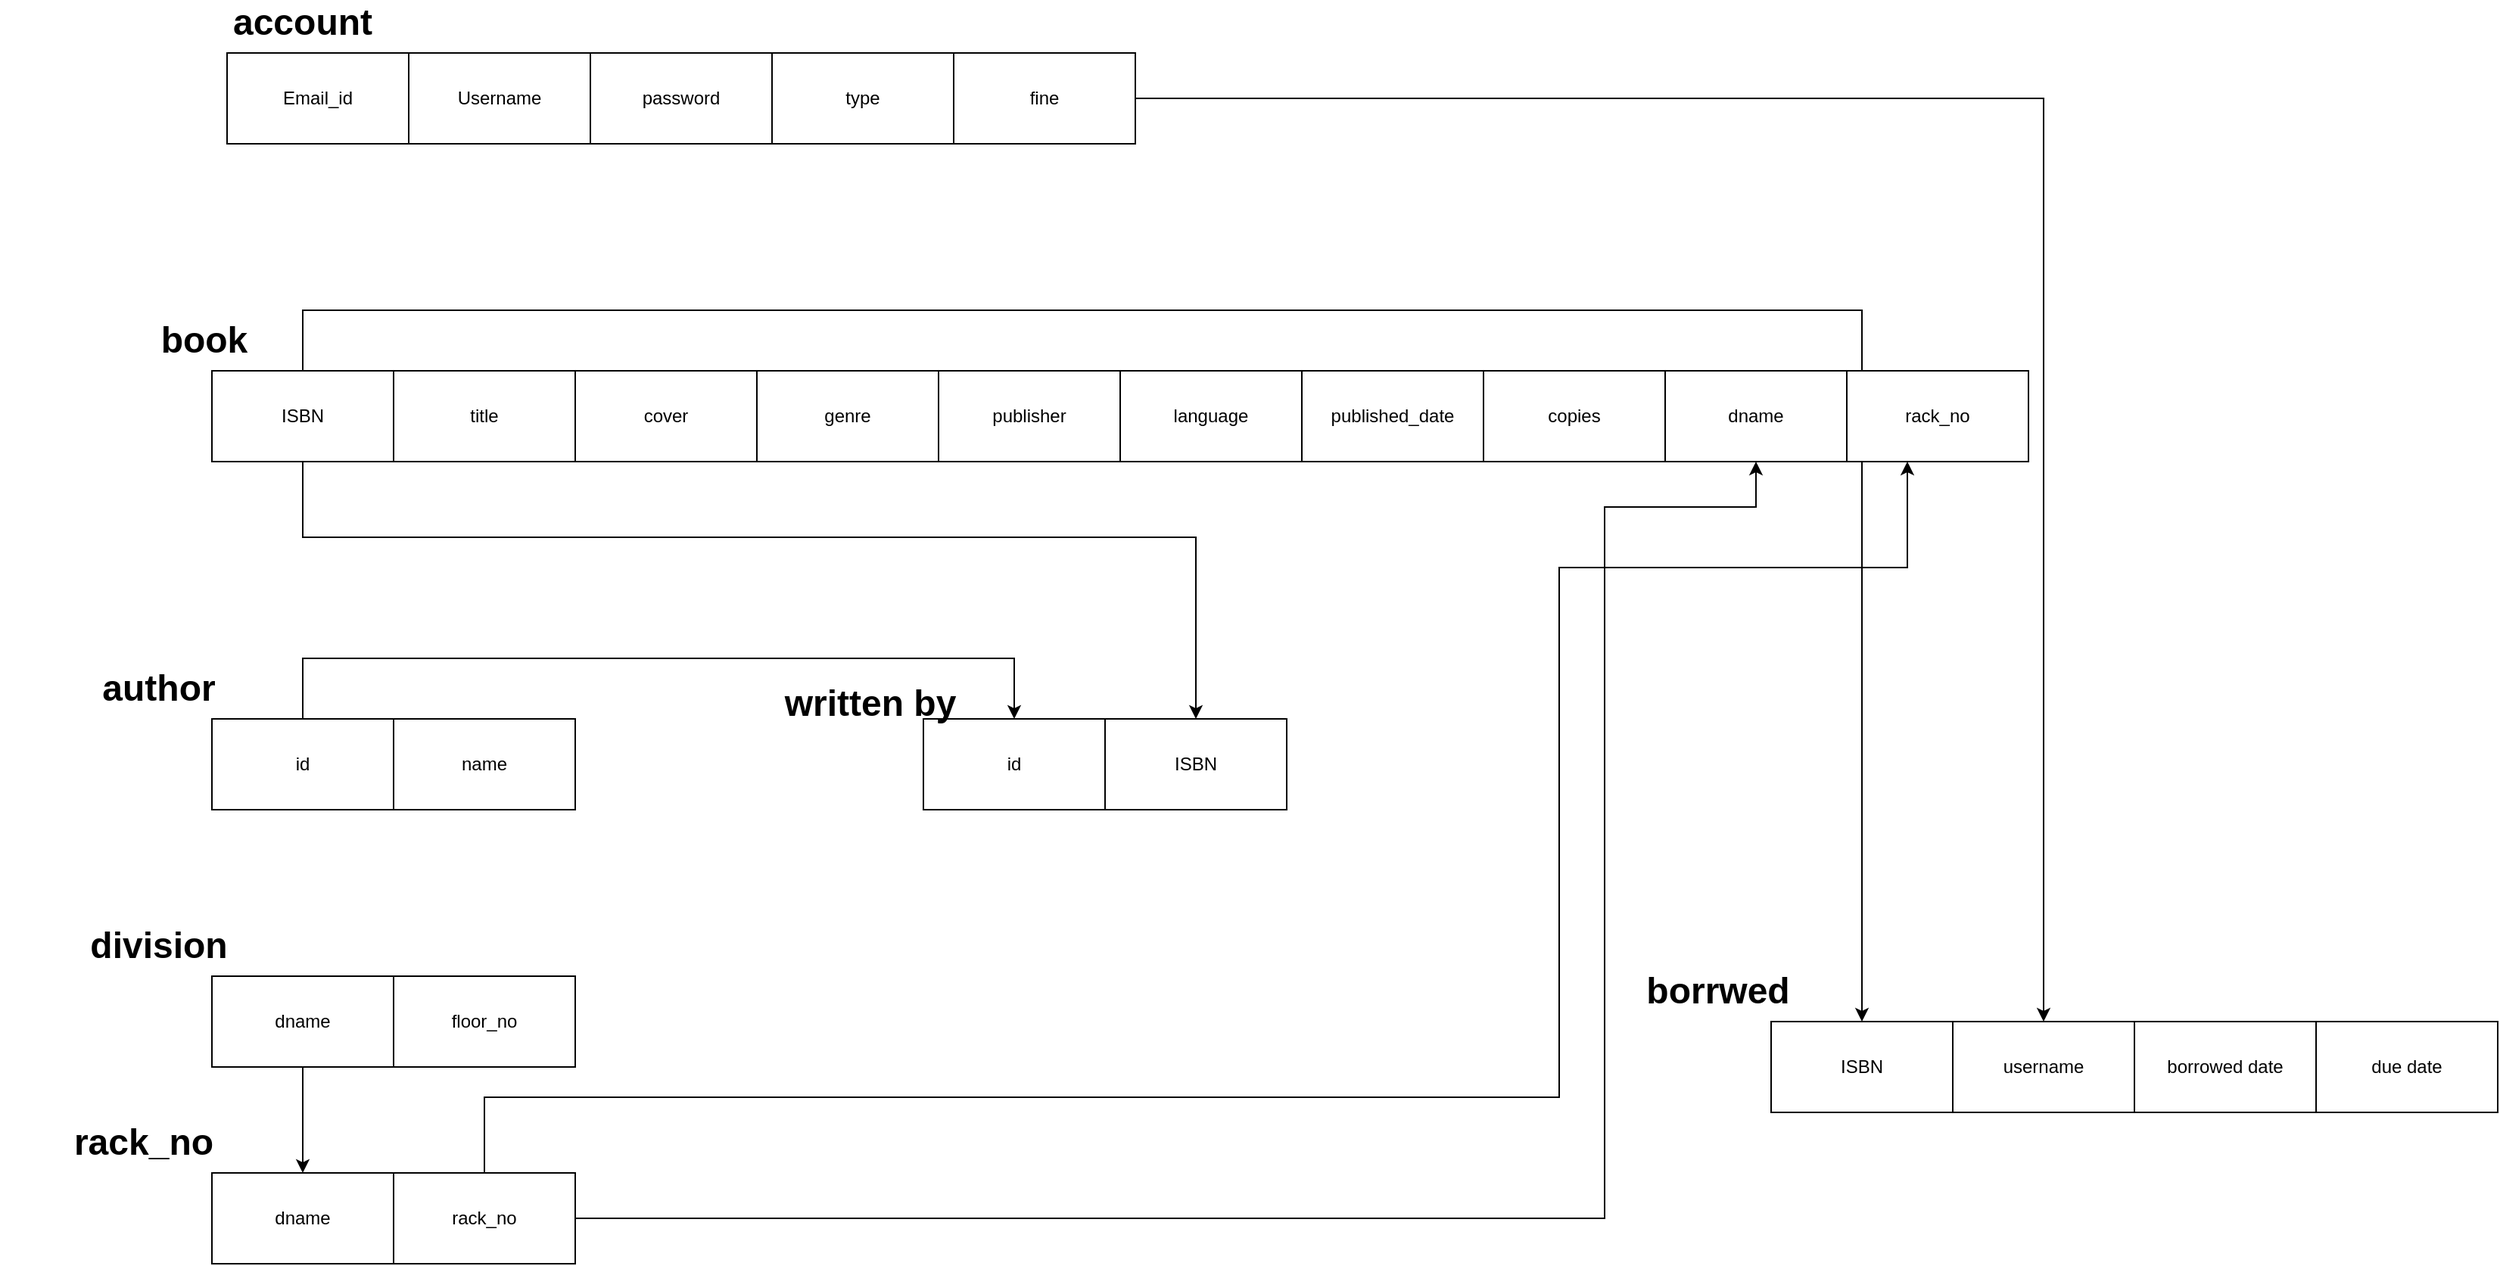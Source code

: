 <mxfile version="14.4.2" type="github">
  <diagram id="1VPJ3Hd9lF6UjsSATq8r" name="Page-1">
    <mxGraphModel dx="2300" dy="661" grid="1" gridSize="10" guides="1" tooltips="1" connect="1" arrows="1" fold="1" page="1" pageScale="1" pageWidth="850" pageHeight="1100" math="0" shadow="0">
      <root>
        <mxCell id="0" />
        <mxCell id="1" parent="0" />
        <mxCell id="znPlxjw7haN4OXwRD-w--1" value="Email_id" style="rounded=0;whiteSpace=wrap;html=1;" vertex="1" parent="1">
          <mxGeometry x="130" y="300" width="120" height="60" as="geometry" />
        </mxCell>
        <mxCell id="znPlxjw7haN4OXwRD-w--44" style="edgeStyle=orthogonalEdgeStyle;rounded=0;orthogonalLoop=1;jettySize=auto;html=1;entryX=0.5;entryY=0;entryDx=0;entryDy=0;" edge="1" parent="1" source="znPlxjw7haN4OXwRD-w--2" target="znPlxjw7haN4OXwRD-w--40">
          <mxGeometry relative="1" as="geometry" />
        </mxCell>
        <mxCell id="znPlxjw7haN4OXwRD-w--2" value="Username" style="rounded=0;whiteSpace=wrap;html=1;" vertex="1" parent="1">
          <mxGeometry x="250" y="300" width="120" height="60" as="geometry" />
        </mxCell>
        <mxCell id="znPlxjw7haN4OXwRD-w--3" value="password" style="rounded=0;whiteSpace=wrap;html=1;" vertex="1" parent="1">
          <mxGeometry x="370" y="300" width="120" height="60" as="geometry" />
        </mxCell>
        <mxCell id="znPlxjw7haN4OXwRD-w--35" style="edgeStyle=orthogonalEdgeStyle;rounded=0;orthogonalLoop=1;jettySize=auto;html=1;entryX=0.5;entryY=0;entryDx=0;entryDy=0;" edge="1" parent="1" source="znPlxjw7haN4OXwRD-w--13" target="znPlxjw7haN4OXwRD-w--33">
          <mxGeometry relative="1" as="geometry">
            <Array as="points">
              <mxPoint x="180" y="620" />
              <mxPoint x="770" y="620" />
            </Array>
          </mxGeometry>
        </mxCell>
        <mxCell id="znPlxjw7haN4OXwRD-w--43" style="edgeStyle=orthogonalEdgeStyle;rounded=0;orthogonalLoop=1;jettySize=auto;html=1;entryX=0.5;entryY=0;entryDx=0;entryDy=0;" edge="1" parent="1" source="znPlxjw7haN4OXwRD-w--13" target="znPlxjw7haN4OXwRD-w--39">
          <mxGeometry relative="1" as="geometry">
            <Array as="points">
              <mxPoint x="180" y="470" />
              <mxPoint x="1210" y="470" />
            </Array>
          </mxGeometry>
        </mxCell>
        <mxCell id="znPlxjw7haN4OXwRD-w--13" value="ISBN" style="rounded=0;whiteSpace=wrap;html=1;" vertex="1" parent="1">
          <mxGeometry x="120" y="510" width="120" height="60" as="geometry" />
        </mxCell>
        <mxCell id="znPlxjw7haN4OXwRD-w--14" value="title" style="rounded=0;whiteSpace=wrap;html=1;" vertex="1" parent="1">
          <mxGeometry x="240" y="510" width="120" height="60" as="geometry" />
        </mxCell>
        <mxCell id="znPlxjw7haN4OXwRD-w--15" value="cover" style="rounded=0;whiteSpace=wrap;html=1;" vertex="1" parent="1">
          <mxGeometry x="360" y="510" width="120" height="60" as="geometry" />
        </mxCell>
        <mxCell id="znPlxjw7haN4OXwRD-w--16" value="genre" style="rounded=0;whiteSpace=wrap;html=1;" vertex="1" parent="1">
          <mxGeometry x="480" y="510" width="120" height="60" as="geometry" />
        </mxCell>
        <mxCell id="znPlxjw7haN4OXwRD-w--17" value="publisher" style="rounded=0;whiteSpace=wrap;html=1;" vertex="1" parent="1">
          <mxGeometry x="600" y="510" width="120" height="60" as="geometry" />
        </mxCell>
        <mxCell id="znPlxjw7haN4OXwRD-w--18" value="language" style="rounded=0;whiteSpace=wrap;html=1;" vertex="1" parent="1">
          <mxGeometry x="720" y="510" width="120" height="60" as="geometry" />
        </mxCell>
        <mxCell id="znPlxjw7haN4OXwRD-w--19" value="published_date" style="rounded=0;whiteSpace=wrap;html=1;" vertex="1" parent="1">
          <mxGeometry x="840" y="510" width="120" height="60" as="geometry" />
        </mxCell>
        <mxCell id="znPlxjw7haN4OXwRD-w--20" value="copies" style="rounded=0;whiteSpace=wrap;html=1;" vertex="1" parent="1">
          <mxGeometry x="960" y="510" width="120" height="60" as="geometry" />
        </mxCell>
        <mxCell id="znPlxjw7haN4OXwRD-w--36" style="edgeStyle=orthogonalEdgeStyle;rounded=0;orthogonalLoop=1;jettySize=auto;html=1;entryX=0.5;entryY=0;entryDx=0;entryDy=0;" edge="1" parent="1" source="znPlxjw7haN4OXwRD-w--22" target="znPlxjw7haN4OXwRD-w--32">
          <mxGeometry relative="1" as="geometry">
            <Array as="points">
              <mxPoint x="180" y="700" />
              <mxPoint x="650" y="700" />
            </Array>
          </mxGeometry>
        </mxCell>
        <mxCell id="znPlxjw7haN4OXwRD-w--22" value="id" style="rounded=0;whiteSpace=wrap;html=1;" vertex="1" parent="1">
          <mxGeometry x="120" y="740" width="120" height="60" as="geometry" />
        </mxCell>
        <mxCell id="znPlxjw7haN4OXwRD-w--23" value="name" style="rounded=0;whiteSpace=wrap;html=1;" vertex="1" parent="1">
          <mxGeometry x="240" y="740" width="120" height="60" as="geometry" />
        </mxCell>
        <mxCell id="znPlxjw7haN4OXwRD-w--31" style="edgeStyle=orthogonalEdgeStyle;rounded=0;orthogonalLoop=1;jettySize=auto;html=1;entryX=0.5;entryY=0;entryDx=0;entryDy=0;" edge="1" parent="1" source="znPlxjw7haN4OXwRD-w--24" target="znPlxjw7haN4OXwRD-w--28">
          <mxGeometry relative="1" as="geometry" />
        </mxCell>
        <mxCell id="znPlxjw7haN4OXwRD-w--24" value="dname" style="rounded=0;whiteSpace=wrap;html=1;" vertex="1" parent="1">
          <mxGeometry x="120" y="910" width="120" height="60" as="geometry" />
        </mxCell>
        <mxCell id="znPlxjw7haN4OXwRD-w--25" value="floor_no" style="rounded=0;whiteSpace=wrap;html=1;" vertex="1" parent="1">
          <mxGeometry x="240" y="910" width="120" height="60" as="geometry" />
        </mxCell>
        <mxCell id="znPlxjw7haN4OXwRD-w--26" value="type" style="rounded=0;whiteSpace=wrap;html=1;" vertex="1" parent="1">
          <mxGeometry x="490" y="300" width="120" height="60" as="geometry" />
        </mxCell>
        <mxCell id="znPlxjw7haN4OXwRD-w--27" value="fine" style="rounded=0;whiteSpace=wrap;html=1;" vertex="1" parent="1">
          <mxGeometry x="610" y="300" width="120" height="60" as="geometry" />
        </mxCell>
        <mxCell id="znPlxjw7haN4OXwRD-w--55" style="edgeStyle=orthogonalEdgeStyle;rounded=0;orthogonalLoop=1;jettySize=auto;html=1;" edge="1" parent="1" source="znPlxjw7haN4OXwRD-w--28" target="znPlxjw7haN4OXwRD-w--37">
          <mxGeometry relative="1" as="geometry">
            <Array as="points">
              <mxPoint x="1040" y="1070" />
              <mxPoint x="1040" y="600" />
              <mxPoint x="1140" y="600" />
            </Array>
          </mxGeometry>
        </mxCell>
        <mxCell id="znPlxjw7haN4OXwRD-w--28" value="dname" style="rounded=0;whiteSpace=wrap;html=1;" vertex="1" parent="1">
          <mxGeometry x="120" y="1040" width="120" height="60" as="geometry" />
        </mxCell>
        <mxCell id="znPlxjw7haN4OXwRD-w--54" style="edgeStyle=orthogonalEdgeStyle;rounded=0;orthogonalLoop=1;jettySize=auto;html=1;" edge="1" parent="1" source="znPlxjw7haN4OXwRD-w--29">
          <mxGeometry relative="1" as="geometry">
            <mxPoint x="1240" y="570" as="targetPoint" />
            <Array as="points">
              <mxPoint x="300" y="990" />
              <mxPoint x="1010" y="990" />
              <mxPoint x="1010" y="640" />
              <mxPoint x="1240" y="640" />
            </Array>
          </mxGeometry>
        </mxCell>
        <mxCell id="znPlxjw7haN4OXwRD-w--29" value="rack_no" style="rounded=0;whiteSpace=wrap;html=1;" vertex="1" parent="1">
          <mxGeometry x="240" y="1040" width="120" height="60" as="geometry" />
        </mxCell>
        <mxCell id="znPlxjw7haN4OXwRD-w--32" value="id" style="rounded=0;whiteSpace=wrap;html=1;" vertex="1" parent="1">
          <mxGeometry x="590" y="740" width="120" height="60" as="geometry" />
        </mxCell>
        <mxCell id="znPlxjw7haN4OXwRD-w--33" value="ISBN" style="rounded=0;whiteSpace=wrap;html=1;" vertex="1" parent="1">
          <mxGeometry x="710" y="740" width="120" height="60" as="geometry" />
        </mxCell>
        <mxCell id="znPlxjw7haN4OXwRD-w--37" value="dname" style="rounded=0;whiteSpace=wrap;html=1;" vertex="1" parent="1">
          <mxGeometry x="1080" y="510" width="120" height="60" as="geometry" />
        </mxCell>
        <mxCell id="znPlxjw7haN4OXwRD-w--39" value="ISBN" style="rounded=0;whiteSpace=wrap;html=1;" vertex="1" parent="1">
          <mxGeometry x="1150" y="940" width="120" height="60" as="geometry" />
        </mxCell>
        <mxCell id="znPlxjw7haN4OXwRD-w--40" value="username" style="rounded=0;whiteSpace=wrap;html=1;" vertex="1" parent="1">
          <mxGeometry x="1270" y="940" width="120" height="60" as="geometry" />
        </mxCell>
        <mxCell id="znPlxjw7haN4OXwRD-w--41" value="borrowed date" style="rounded=0;whiteSpace=wrap;html=1;" vertex="1" parent="1">
          <mxGeometry x="1390" y="940" width="120" height="60" as="geometry" />
        </mxCell>
        <mxCell id="znPlxjw7haN4OXwRD-w--42" value="due date" style="rounded=0;whiteSpace=wrap;html=1;" vertex="1" parent="1">
          <mxGeometry x="1510" y="940" width="120" height="60" as="geometry" />
        </mxCell>
        <mxCell id="znPlxjw7haN4OXwRD-w--47" value="&lt;b&gt;&lt;font style=&quot;font-size: 24px&quot;&gt;account&lt;/font&gt;&lt;/b&gt;" style="text;html=1;strokeColor=none;fillColor=none;align=center;verticalAlign=middle;whiteSpace=wrap;rounded=0;" vertex="1" parent="1">
          <mxGeometry x="85" y="270" width="190" height="20" as="geometry" />
        </mxCell>
        <mxCell id="znPlxjw7haN4OXwRD-w--48" value="&lt;b&gt;&lt;font style=&quot;font-size: 24px&quot;&gt;book&lt;/font&gt;&lt;/b&gt;" style="text;html=1;strokeColor=none;fillColor=none;align=center;verticalAlign=middle;whiteSpace=wrap;rounded=0;" vertex="1" parent="1">
          <mxGeometry x="20" y="480" width="190" height="20" as="geometry" />
        </mxCell>
        <mxCell id="znPlxjw7haN4OXwRD-w--50" value="&lt;b&gt;&lt;font style=&quot;font-size: 24px&quot;&gt;author&lt;/font&gt;&lt;/b&gt;" style="text;html=1;strokeColor=none;fillColor=none;align=center;verticalAlign=middle;whiteSpace=wrap;rounded=0;" vertex="1" parent="1">
          <mxGeometry x="-10" y="710" width="190" height="20" as="geometry" />
        </mxCell>
        <mxCell id="znPlxjw7haN4OXwRD-w--51" value="&lt;b&gt;&lt;font style=&quot;font-size: 24px&quot;&gt;written by&lt;/font&gt;&lt;/b&gt;" style="text;html=1;strokeColor=none;fillColor=none;align=center;verticalAlign=middle;whiteSpace=wrap;rounded=0;" vertex="1" parent="1">
          <mxGeometry x="460" y="720" width="190" height="20" as="geometry" />
        </mxCell>
        <mxCell id="znPlxjw7haN4OXwRD-w--52" value="&lt;b&gt;&lt;font style=&quot;font-size: 24px&quot;&gt;division&lt;/font&gt;&lt;/b&gt;" style="text;html=1;strokeColor=none;fillColor=none;align=center;verticalAlign=middle;whiteSpace=wrap;rounded=0;" vertex="1" parent="1">
          <mxGeometry x="-10" y="880" width="190" height="20" as="geometry" />
        </mxCell>
        <mxCell id="znPlxjw7haN4OXwRD-w--53" value="&lt;b&gt;&lt;font style=&quot;font-size: 24px&quot;&gt;rack_no&lt;/font&gt;&lt;/b&gt;" style="text;html=1;strokeColor=none;fillColor=none;align=center;verticalAlign=middle;whiteSpace=wrap;rounded=0;" vertex="1" parent="1">
          <mxGeometry x="-20" y="1010" width="190" height="20" as="geometry" />
        </mxCell>
        <mxCell id="znPlxjw7haN4OXwRD-w--56" value="rack_no" style="rounded=0;whiteSpace=wrap;html=1;" vertex="1" parent="1">
          <mxGeometry x="1200" y="510" width="120" height="60" as="geometry" />
        </mxCell>
        <mxCell id="znPlxjw7haN4OXwRD-w--57" value="&lt;span style=&quot;font-size: 24px&quot;&gt;&lt;b&gt;borrwed&lt;/b&gt;&lt;/span&gt;" style="text;html=1;strokeColor=none;fillColor=none;align=center;verticalAlign=middle;whiteSpace=wrap;rounded=0;" vertex="1" parent="1">
          <mxGeometry x="1020" y="910" width="190" height="20" as="geometry" />
        </mxCell>
      </root>
    </mxGraphModel>
  </diagram>
</mxfile>
